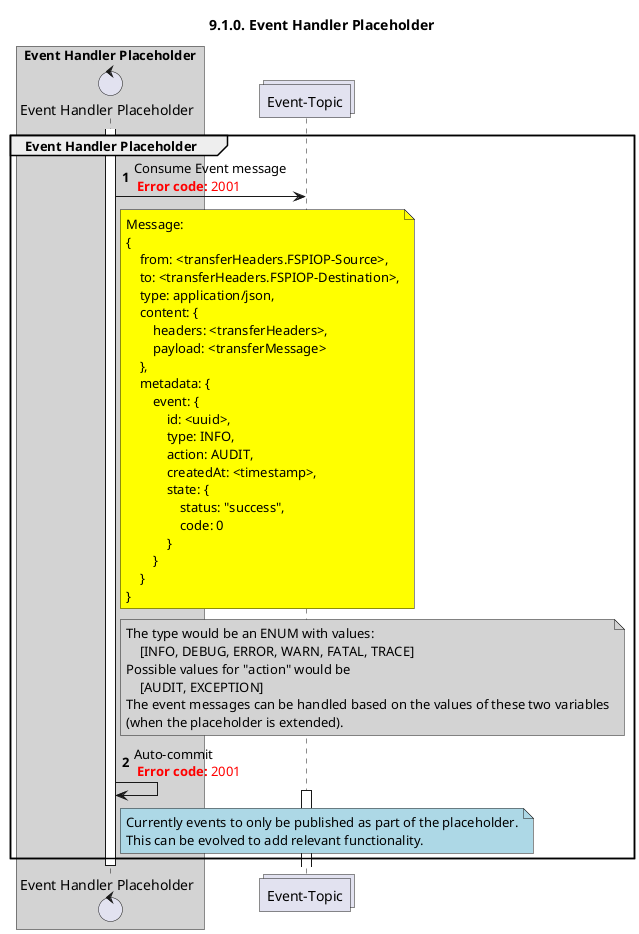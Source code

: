 @startuml
' declate title
title 9.1.0. Event Handler Placeholder

autonumber

' Actor Keys:
'   boundary - APIs/Interfaces, etc
'   collections - Kafka Topics
'   control - Kafka Consumers
'   entity - Database Access Objects
'   database - Database Persistance Store

' declare actors
control "Event Handler Placeholder" as EVENT_HANDLER

box "Event Handler Placeholder" #LightGray
    participant EVENT_HANDLER
end box

collections "Event-Topic" as TOPIC_EVENTS

' start flow
activate EVENT_HANDLER

group Event Handler Placeholder
    EVENT_HANDLER -> TOPIC_EVENTS: Consume Event message \n <color #FF0000><b>Error code:</b> 2001 </color>
    note right of EVENT_HANDLER #yellow
        Message:
        {
            from: <transferHeaders.FSPIOP-Source>,
            to: <transferHeaders.FSPIOP-Destination>,
            type: application/json,
            content: {
                headers: <transferHeaders>,
                payload: <transferMessage>
            },
            metadata: {
                event: {
                    id: <uuid>,
                    type: INFO,
                    action: AUDIT,
                    createdAt: <timestamp>,
                    state: {
                        status: "success",
                        code: 0
                    }
                }
            }
        }
    end note
    note right of EVENT_HANDLER #LightGray
        The type would be an ENUM with values:
            [INFO, DEBUG, ERROR, WARN, FATAL, TRACE]
        Possible values for "action" would be
            [AUDIT, EXCEPTION]
        The event messages can be handled based on the values of these two variables
        (when the placeholder is extended).
    end note
    EVENT_HANDLER -> EVENT_HANDLER: Auto-commit \n <color #FF0000><b>Error code:</b> 2001 </color>
    note right of EVENT_HANDLER #lightBlue
                Currently events to only be published as part of the placeholder.
                This can be evolved to add relevant functionality.
            end note
    activate TOPIC_EVENTS
    deactivate TOPIC_EVENTS
end
deactivate EVENT_HANDLER

@enduml
